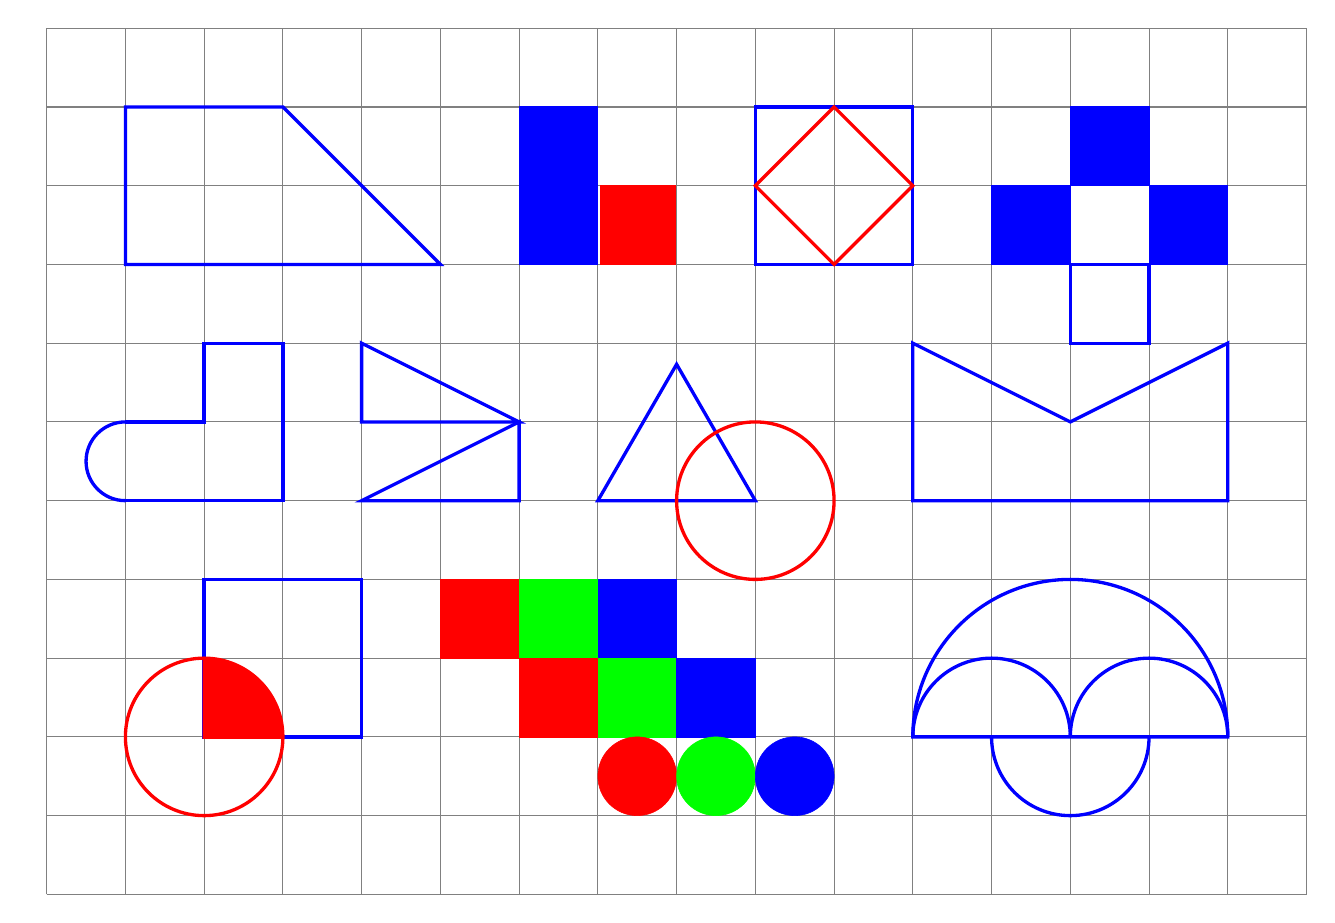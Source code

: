 \tikzstyle{line} = [draw,blue,very thick]
\tikzstyle{grid} = [draw,gray,thin]
\begin{tikzpicture}

\draw[grid] (0,-1) grid ++(16,11);


%%%
\draw[line, xshift=1cm, yshift=7cm] (0,0)--++(0,2)--++(2,0)--++(2,-2)--cycle;

%%%
\draw[line, xshift=6cm, yshift=7cm, thin, fill] (0,0) rectangle (1,2);
\draw[line, xshift=6cm, yshift=7cm, thin, red,fill=red] (1.03,0) rectangle ++(0.96,1);


%%%
\draw[line, xshift=9cm, yshift=7cm] (0,0) rectangle +(2,2);
\draw[line, xshift=9cm, yshift=7cm,red] (0,1)--++(1,1)--++(1,-1)--++(-1,-1)--cycle; 

%%%
\draw[line, xshift=12cm, yshift=7cm,fill, thin] (0,0) rectangle +(1,1);
\draw[line, xshift=12cm, yshift=7cm,fill, thin] (1,1) rectangle +(1,1);
\draw[line, xshift=12cm, yshift=7cm,fill, thin] (2,0) rectangle +(1,1);
\draw[line, xshift=12cm, yshift=7cm] (1,-1) rectangle +(1,1);

%%%
\draw[line, xshift=0cm, yshift=4cm] (1,0)--++(2,0)--++(0,2)--++(-1,0)--++(0,-1)--++(-1,0); 
\draw[line, xshift=1cm, yshift=4cm] (0,1) arc (-90:90:-0.5);

%%%
\draw[line, xshift=4cm, yshift=5cm] (0,0)--++(2,0)--++(-2,1)--cycle; 
\draw[line, xshift=4cm, yshift=5cm] (2,0)--++(0,-1)--++(-2,0)--cycle; 

%%%
\draw[line, xshift=7cm, yshift=4cm] (0,0)--++(2,0)--++(120:2)--cycle; 
\draw[line, xshift=7cm, yshift=4cm,red] (2,0) circle (1); 


%%%
\draw[line, xshift=11cm, yshift=4cm] (0,0)--++(4,0)--++(0,2)--++(-2,-1)--++(-2,1)--cycle; 

%%%
\draw[line, xshift=2cm, yshift=1cm] (0,0) rectangle ++(2,2); 
\draw[line, xshift=2cm, yshift=1cm,red] (0,0) circle (1); 
\begin{scope}
  \clip[xshift=2cm, yshift=1cm] (-0.02,-0.02) rectangle ++(2,2);
  \fill[red,xshift=2cm, yshift=1cm, thin] (0,0) circle (1);
\end{scope}

%%%
\draw[line, xshift=5cm, yshift=2cm,red,fill, very thin] (0,0) rectangle ++(1,1); 
\draw[line, xshift=5cm, yshift=2cm,green,fill, very thin] (1,0) rectangle ++(1,1); 
\draw[line, xshift=5cm, yshift=2cm,blue,fill, very thin] (2,0) rectangle ++(1,1); 
\draw[line, xshift=5cm, yshift=2cm,red,fill, very thin] (1,-1) rectangle ++(1,1); 
\draw[line, xshift=5cm, yshift=2cm,green,fill, very thin] (2,-1) rectangle ++(1,1); 
\draw[line, xshift=5cm, yshift=2cm,blue,fill, very thin] (3,-1) rectangle ++(1,1); 
\draw[line, xshift=5cm, yshift=2cm,red,fill, very thin] (2.5,-1.5) circle (0.5); 
\draw[line, xshift=5cm, yshift=2cm,green,fill, very thin] (3.5,-1.5) circle (0.5); 
\draw[line, xshift=5cm, yshift=2cm,blue,fill, very thin] (4.5,-1.5) circle (0.5); 


%%%
\draw[line, xshift=11cm, yshift=1cm] (4,0) arc (0:180:2) --cycle;
\draw[line, xshift=11cm, yshift=1cm] (4,0) arc (0:180:1);
\draw[line, xshift=11cm, yshift=1cm] (2,0)arc (0:180:1);
\draw[line, xshift=11cm, yshift=1cm] (1,0)arc (180:360:1);


\end{tikzpicture}
